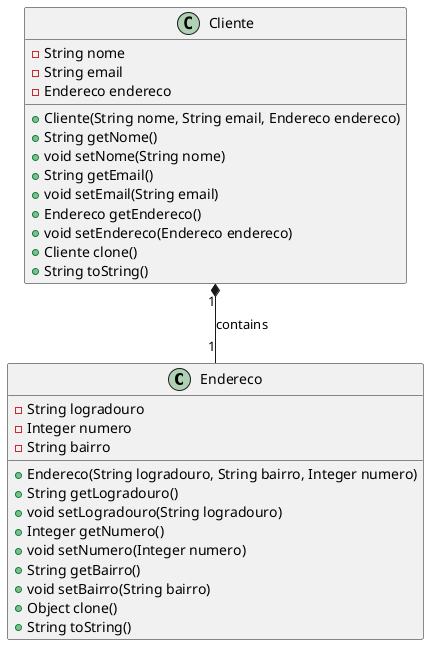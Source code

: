 @startuml
class Endereco {
    -String logradouro
    -Integer numero
    -String bairro
    +Endereco(String logradouro, String bairro, Integer numero)
    +String getLogradouro()
    +void setLogradouro(String logradouro)
    +Integer getNumero()
    +void setNumero(Integer numero)
    +String getBairro()
    +void setBairro(String bairro)
    +Object clone()
    +String toString()
}

class Cliente {
    -String nome
    -String email
    -Endereco endereco
    +Cliente(String nome, String email, Endereco endereco)
    +String getNome()
    +void setNome(String nome)
    +String getEmail()
    +void setEmail(String email)
    +Endereco getEndereco()
    +void setEndereco(Endereco endereco)
    +Cliente clone()
    +String toString()
}

Cliente "1" *-- "1" Endereco : contains

@enduml
